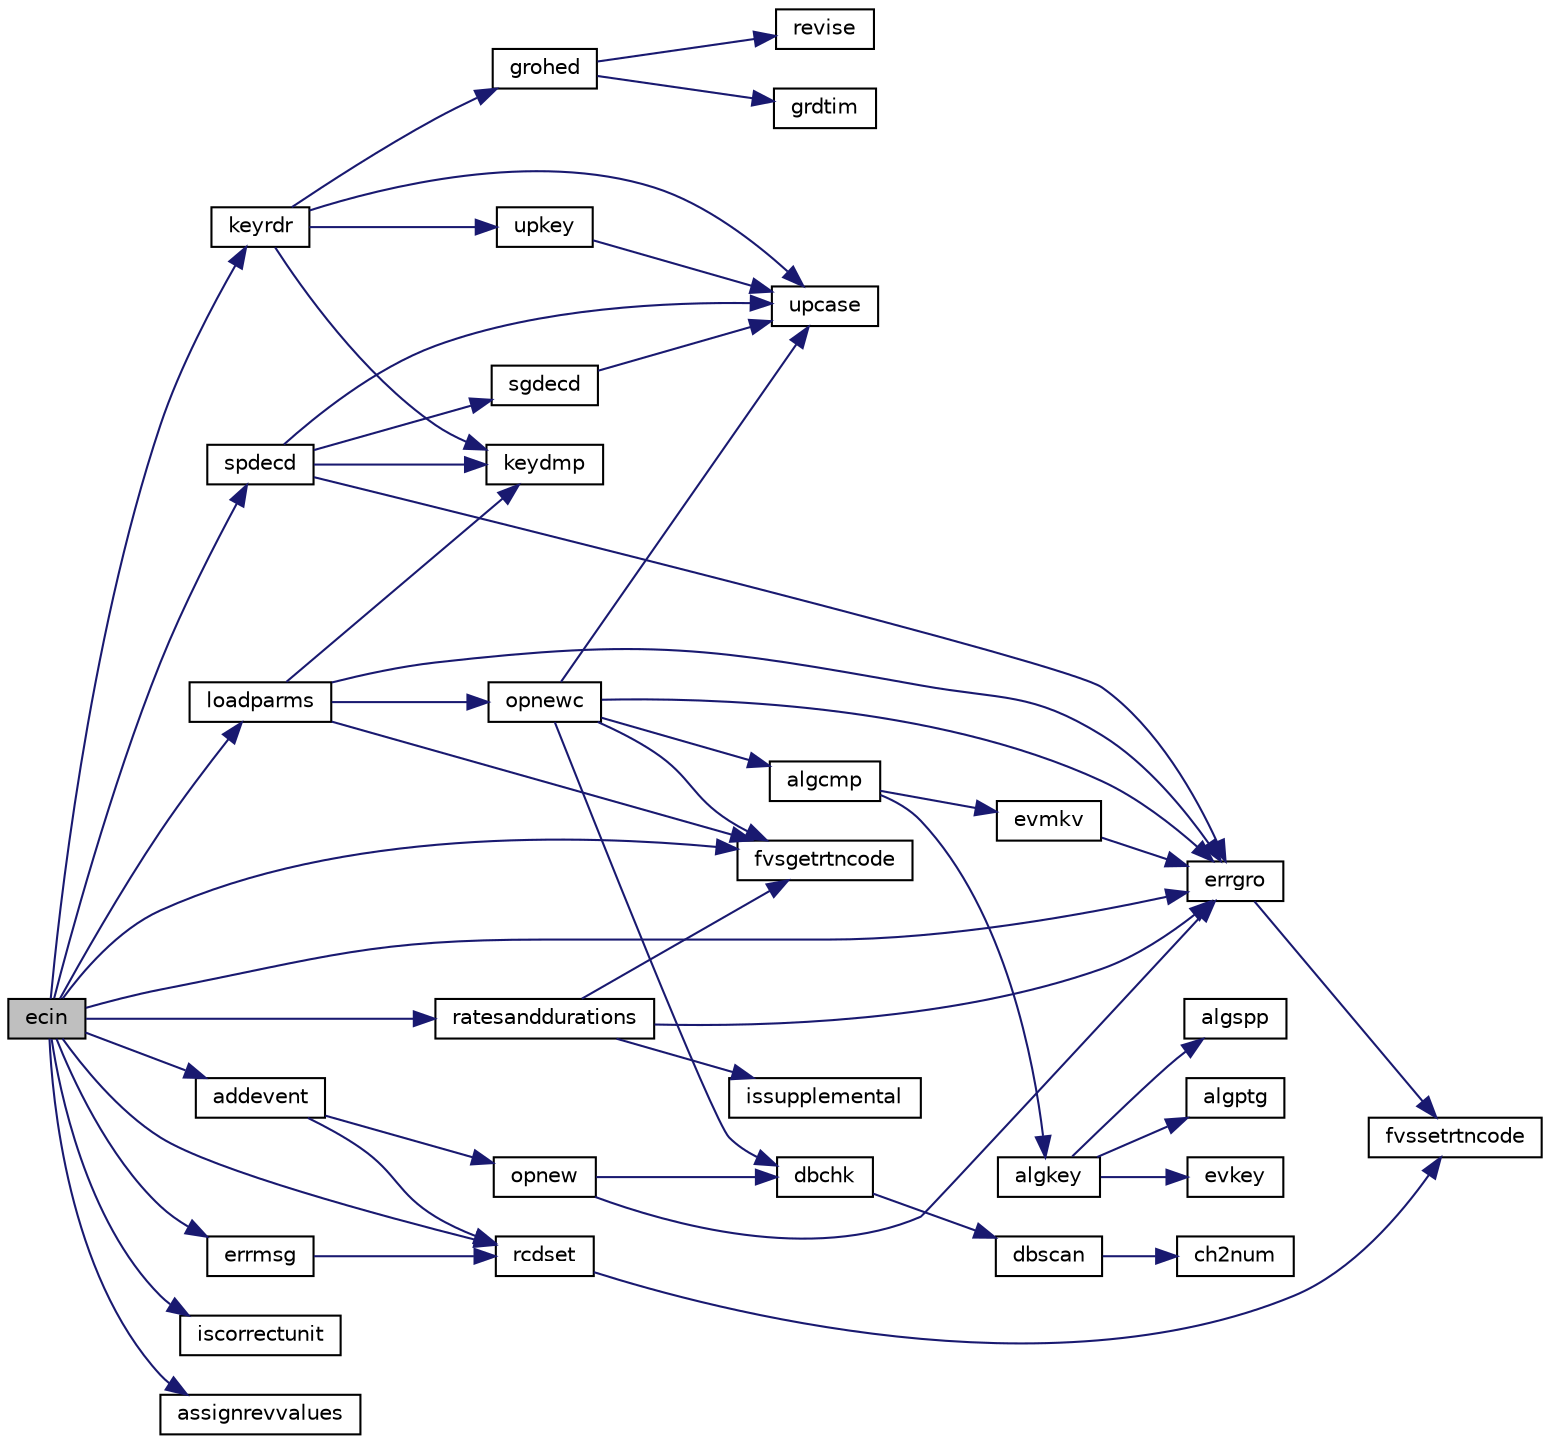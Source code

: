 digraph "ecin"
{
  edge [fontname="Helvetica",fontsize="10",labelfontname="Helvetica",labelfontsize="10"];
  node [fontname="Helvetica",fontsize="10",shape=record];
  rankdir="LR";
  Node1 [label="ecin",height=0.2,width=0.4,color="black", fillcolor="grey75", style="filled", fontcolor="black"];
  Node1 -> Node2 [color="midnightblue",fontsize="10",style="solid",fontname="Helvetica"];
  Node2 [label="keyrdr",height=0.2,width=0.4,color="black", fillcolor="white", style="filled",URL="$keyrdr_8f.html#a39433b0291ac515848778ce68d62101b"];
  Node2 -> Node3 [color="midnightblue",fontsize="10",style="solid",fontname="Helvetica"];
  Node3 [label="upcase",height=0.2,width=0.4,color="black", fillcolor="white", style="filled",URL="$upcase_8f.html#a412a50f91650f78ed984862cdcd7a60d"];
  Node2 -> Node4 [color="midnightblue",fontsize="10",style="solid",fontname="Helvetica"];
  Node4 [label="grohed",height=0.2,width=0.4,color="black", fillcolor="white", style="filled",URL="$grohed_8f.html#a208663aece1e7b7a8133af6dd40d5468"];
  Node4 -> Node5 [color="midnightblue",fontsize="10",style="solid",fontname="Helvetica"];
  Node5 [label="revise",height=0.2,width=0.4,color="black", fillcolor="white", style="filled",URL="$revise_8f.html#a760f6639eabbb44bc7694760f0598231"];
  Node4 -> Node6 [color="midnightblue",fontsize="10",style="solid",fontname="Helvetica"];
  Node6 [label="grdtim",height=0.2,width=0.4,color="black", fillcolor="white", style="filled",URL="$grdtim_8f.html#ad10217068165ab4b799e84db9a37e052"];
  Node2 -> Node7 [color="midnightblue",fontsize="10",style="solid",fontname="Helvetica"];
  Node7 [label="upkey",height=0.2,width=0.4,color="black", fillcolor="white", style="filled",URL="$upkey_8f.html#a3d29a548fa44cc88b9b69215287ac9f9"];
  Node7 -> Node3 [color="midnightblue",fontsize="10",style="solid",fontname="Helvetica"];
  Node2 -> Node8 [color="midnightblue",fontsize="10",style="solid",fontname="Helvetica"];
  Node8 [label="keydmp",height=0.2,width=0.4,color="black", fillcolor="white", style="filled",URL="$keydmp_8f.html#ab3f5787fd4e2313afc308c182f25da28"];
  Node1 -> Node9 [color="midnightblue",fontsize="10",style="solid",fontname="Helvetica"];
  Node9 [label="errgro",height=0.2,width=0.4,color="black", fillcolor="white", style="filled",URL="$errgro_8f.html#a638bc8982f252f2894cb512c31d9890a"];
  Node9 -> Node10 [color="midnightblue",fontsize="10",style="solid",fontname="Helvetica"];
  Node10 [label="fvssetrtncode",height=0.2,width=0.4,color="black", fillcolor="white", style="filled",URL="$cmdline_8f.html#a079170808ee3336a99645e9e57dfe5a9"];
  Node1 -> Node11 [color="midnightblue",fontsize="10",style="solid",fontname="Helvetica"];
  Node11 [label="fvsgetrtncode",height=0.2,width=0.4,color="black", fillcolor="white", style="filled",URL="$cmdline_8f.html#a0772cb6ab1daa15981fb8fcb46971c27"];
  Node1 -> Node12 [color="midnightblue",fontsize="10",style="solid",fontname="Helvetica"];
  Node12 [label="errmsg",height=0.2,width=0.4,color="black", fillcolor="white", style="filled",URL="$ecin_8f.html#a8ec5a7ad3dea8534f173eb8380070ce6"];
  Node12 -> Node13 [color="midnightblue",fontsize="10",style="solid",fontname="Helvetica"];
  Node13 [label="rcdset",height=0.2,width=0.4,color="black", fillcolor="white", style="filled",URL="$rcdset_8f.html#a1dba8a40ee085d920a3ebb27fcd34a59"];
  Node13 -> Node10 [color="midnightblue",fontsize="10",style="solid",fontname="Helvetica"];
  Node1 -> Node14 [color="midnightblue",fontsize="10",style="solid",fontname="Helvetica"];
  Node14 [label="ratesanddurations",height=0.2,width=0.4,color="black", fillcolor="white", style="filled",URL="$ecin_8f.html#aec946ac23d53783d933c35fb13c19d3b"];
  Node14 -> Node15 [color="midnightblue",fontsize="10",style="solid",fontname="Helvetica"];
  Node15 [label="issupplemental",height=0.2,width=0.4,color="black", fillcolor="white", style="filled",URL="$ecin_8f.html#ac6a6e6eae280ded659c83c6c1a0fd9f1"];
  Node14 -> Node9 [color="midnightblue",fontsize="10",style="solid",fontname="Helvetica"];
  Node14 -> Node11 [color="midnightblue",fontsize="10",style="solid",fontname="Helvetica"];
  Node1 -> Node16 [color="midnightblue",fontsize="10",style="solid",fontname="Helvetica"];
  Node16 [label="iscorrectunit",height=0.2,width=0.4,color="black", fillcolor="white", style="filled",URL="$ecin_8f.html#a3b9d1ad28a77965551eb85d932023204"];
  Node1 -> Node17 [color="midnightblue",fontsize="10",style="solid",fontname="Helvetica"];
  Node17 [label="spdecd",height=0.2,width=0.4,color="black", fillcolor="white", style="filled",URL="$spdecd_8f.html#af2ba9ae013c8b8f45fa06b693d08645f"];
  Node17 -> Node18 [color="midnightblue",fontsize="10",style="solid",fontname="Helvetica"];
  Node18 [label="sgdecd",height=0.2,width=0.4,color="black", fillcolor="white", style="filled",URL="$sgdecd_8f.html#a3dcd2f3096777f2ba769cc4944668113"];
  Node18 -> Node3 [color="midnightblue",fontsize="10",style="solid",fontname="Helvetica"];
  Node17 -> Node3 [color="midnightblue",fontsize="10",style="solid",fontname="Helvetica"];
  Node17 -> Node8 [color="midnightblue",fontsize="10",style="solid",fontname="Helvetica"];
  Node17 -> Node9 [color="midnightblue",fontsize="10",style="solid",fontname="Helvetica"];
  Node1 -> Node19 [color="midnightblue",fontsize="10",style="solid",fontname="Helvetica"];
  Node19 [label="assignrevvalues",height=0.2,width=0.4,color="black", fillcolor="white", style="filled",URL="$ecin_8f.html#a44588ec982f34648f04a62aeeb9651f8"];
  Node1 -> Node13 [color="midnightblue",fontsize="10",style="solid",fontname="Helvetica"];
  Node1 -> Node20 [color="midnightblue",fontsize="10",style="solid",fontname="Helvetica"];
  Node20 [label="loadparms",height=0.2,width=0.4,color="black", fillcolor="white", style="filled",URL="$ecin_8f.html#a42131045d54e6e626110bbcaf4a40e34"];
  Node20 -> Node8 [color="midnightblue",fontsize="10",style="solid",fontname="Helvetica"];
  Node20 -> Node9 [color="midnightblue",fontsize="10",style="solid",fontname="Helvetica"];
  Node20 -> Node21 [color="midnightblue",fontsize="10",style="solid",fontname="Helvetica"];
  Node21 [label="opnewc",height=0.2,width=0.4,color="black", fillcolor="white", style="filled",URL="$opnewc_8f.html#ad2d6e77d3a354bd3faacfd0f94dc0af6"];
  Node21 -> Node22 [color="midnightblue",fontsize="10",style="solid",fontname="Helvetica"];
  Node22 [label="dbchk",height=0.2,width=0.4,color="black", fillcolor="white", style="filled",URL="$dbchk_8f.html#a50e82b8d87ebaeb63d8e1abab05bc20b"];
  Node22 -> Node23 [color="midnightblue",fontsize="10",style="solid",fontname="Helvetica"];
  Node23 [label="dbscan",height=0.2,width=0.4,color="black", fillcolor="white", style="filled",URL="$dbscan_8f.html#a18f1eb65a1dbf6141e44b1ac4a10757e"];
  Node23 -> Node24 [color="midnightblue",fontsize="10",style="solid",fontname="Helvetica"];
  Node24 [label="ch2num",height=0.2,width=0.4,color="black", fillcolor="white", style="filled",URL="$ch2num_8f.html#acc5a9987290b4e6c8cfe65bd2cd93540"];
  Node21 -> Node3 [color="midnightblue",fontsize="10",style="solid",fontname="Helvetica"];
  Node21 -> Node9 [color="midnightblue",fontsize="10",style="solid",fontname="Helvetica"];
  Node21 -> Node25 [color="midnightblue",fontsize="10",style="solid",fontname="Helvetica"];
  Node25 [label="algcmp",height=0.2,width=0.4,color="black", fillcolor="white", style="filled",URL="$algcmp_8f.html#afd50b966122b2193b95d7ef497277469"];
  Node25 -> Node26 [color="midnightblue",fontsize="10",style="solid",fontname="Helvetica"];
  Node26 [label="algkey",height=0.2,width=0.4,color="black", fillcolor="white", style="filled",URL="$algkey_8f.html#af4ec0db3053891bbd430e63da8431e46"];
  Node26 -> Node27 [color="midnightblue",fontsize="10",style="solid",fontname="Helvetica"];
  Node27 [label="algspp",height=0.2,width=0.4,color="black", fillcolor="white", style="filled",URL="$algspp_8f.html#a168daddd8cea4fb5a0d4c73c96e0bbdc"];
  Node26 -> Node28 [color="midnightblue",fontsize="10",style="solid",fontname="Helvetica"];
  Node28 [label="algptg",height=0.2,width=0.4,color="black", fillcolor="white", style="filled",URL="$algptg_8f.html#a41145d20a0141322326ff4e9f12d821d"];
  Node26 -> Node29 [color="midnightblue",fontsize="10",style="solid",fontname="Helvetica"];
  Node29 [label="evkey",height=0.2,width=0.4,color="black", fillcolor="white", style="filled",URL="$evkey_8f.html#aedd8146bb059fc0ecc495668293a50e3"];
  Node25 -> Node30 [color="midnightblue",fontsize="10",style="solid",fontname="Helvetica"];
  Node30 [label="evmkv",height=0.2,width=0.4,color="black", fillcolor="white", style="filled",URL="$evmkv_8f.html#a625d517d23b8ff7f41867ded4b3ab3b1"];
  Node30 -> Node9 [color="midnightblue",fontsize="10",style="solid",fontname="Helvetica"];
  Node21 -> Node11 [color="midnightblue",fontsize="10",style="solid",fontname="Helvetica"];
  Node20 -> Node11 [color="midnightblue",fontsize="10",style="solid",fontname="Helvetica"];
  Node1 -> Node31 [color="midnightblue",fontsize="10",style="solid",fontname="Helvetica"];
  Node31 [label="addevent",height=0.2,width=0.4,color="black", fillcolor="white", style="filled",URL="$ecin_8f.html#aae67d1a4eceb7d802d3fd69bd80162bc"];
  Node31 -> Node32 [color="midnightblue",fontsize="10",style="solid",fontname="Helvetica"];
  Node32 [label="opnew",height=0.2,width=0.4,color="black", fillcolor="white", style="filled",URL="$opnew_8f.html#a279e50f0eb11d39630ea1c07984823c6"];
  Node32 -> Node22 [color="midnightblue",fontsize="10",style="solid",fontname="Helvetica"];
  Node32 -> Node9 [color="midnightblue",fontsize="10",style="solid",fontname="Helvetica"];
  Node31 -> Node13 [color="midnightblue",fontsize="10",style="solid",fontname="Helvetica"];
}

